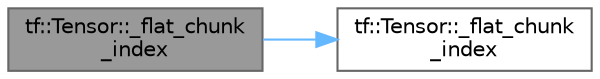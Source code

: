digraph "tf::Tensor::_flat_chunk_index"
{
 // LATEX_PDF_SIZE
  bgcolor="transparent";
  edge [fontname=Helvetica,fontsize=10,labelfontname=Helvetica,labelfontsize=10];
  node [fontname=Helvetica,fontsize=10,shape=box,height=0.2,width=0.4];
  rankdir="LR";
  Node1 [id="Node000001",label="tf::Tensor::_flat_chunk\l_index",height=0.2,width=0.4,color="gray40", fillcolor="grey60", style="filled", fontcolor="black",tooltip=" "];
  Node1 -> Node2 [id="edge1_Node000001_Node000002",color="steelblue1",style="solid",tooltip=" "];
  Node2 [id="Node000002",label="tf::Tensor::_flat_chunk\l_index",height=0.2,width=0.4,color="grey40", fillcolor="white", style="filled",URL="$classtf_1_1_tensor.html#aca9cbc304c6970e534d23321feffad23",tooltip=" "];
}
